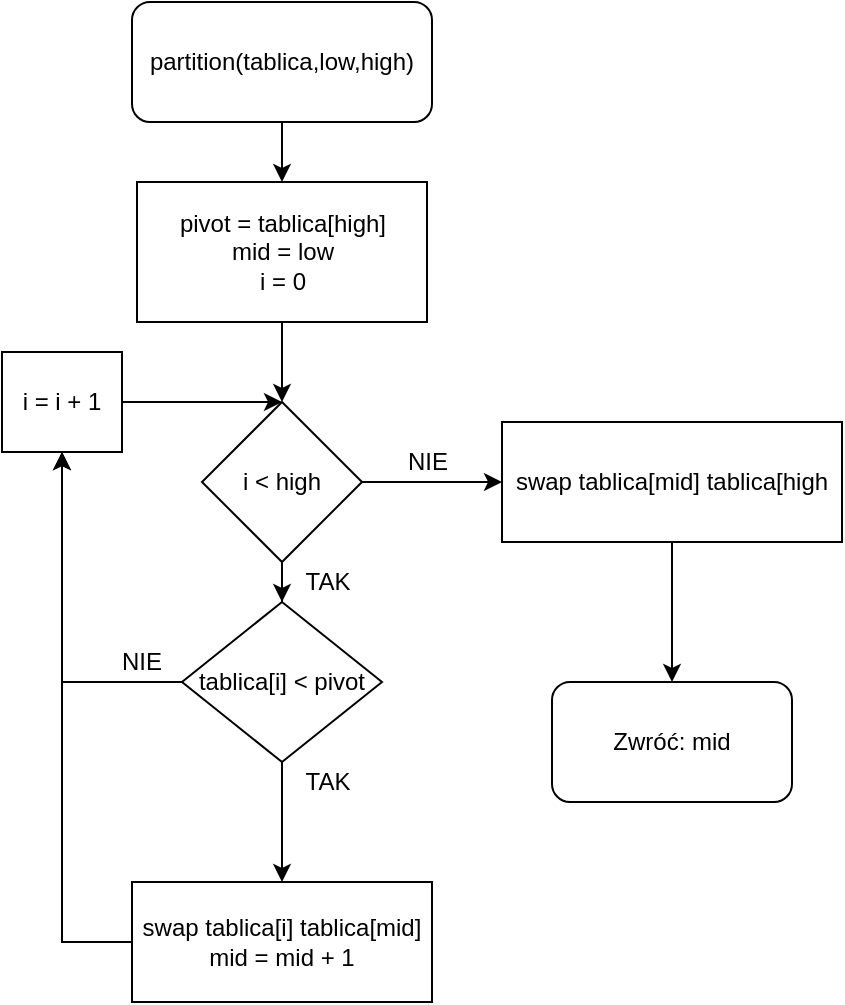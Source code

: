 <mxfile version="12.3.3" type="github" pages="1">
  <diagram id="YsxC-ZlGjBb-em1vkXXa" name="Page-1">
    <mxGraphModel dx="686" dy="770" grid="1" gridSize="10" guides="1" tooltips="1" connect="1" arrows="1" fold="1" page="1" pageScale="1" pageWidth="827" pageHeight="1169" math="0" shadow="0">
      <root>
        <mxCell id="0"/>
        <mxCell id="1" parent="0"/>
        <mxCell id="hKAloN6BpfvLNXl9TyT_-4" value="" style="edgeStyle=orthogonalEdgeStyle;rounded=0;orthogonalLoop=1;jettySize=auto;html=1;" edge="1" parent="1" source="hKAloN6BpfvLNXl9TyT_-1" target="hKAloN6BpfvLNXl9TyT_-3">
          <mxGeometry relative="1" as="geometry"/>
        </mxCell>
        <mxCell id="hKAloN6BpfvLNXl9TyT_-1" value="partition(tablica,low,high)" style="rounded=1;whiteSpace=wrap;html=1;" vertex="1" parent="1">
          <mxGeometry x="315" y="20" width="150" height="60" as="geometry"/>
        </mxCell>
        <mxCell id="hKAloN6BpfvLNXl9TyT_-6" value="" style="edgeStyle=orthogonalEdgeStyle;rounded=0;orthogonalLoop=1;jettySize=auto;html=1;" edge="1" parent="1" source="hKAloN6BpfvLNXl9TyT_-3" target="hKAloN6BpfvLNXl9TyT_-5">
          <mxGeometry relative="1" as="geometry"/>
        </mxCell>
        <mxCell id="hKAloN6BpfvLNXl9TyT_-3" value="pivot = tablica[high]&lt;br&gt;mid = low&lt;br&gt;i = 0" style="rounded=0;whiteSpace=wrap;html=1;" vertex="1" parent="1">
          <mxGeometry x="317.5" y="110" width="145" height="70" as="geometry"/>
        </mxCell>
        <mxCell id="hKAloN6BpfvLNXl9TyT_-8" value="" style="edgeStyle=orthogonalEdgeStyle;rounded=0;orthogonalLoop=1;jettySize=auto;html=1;" edge="1" parent="1" source="hKAloN6BpfvLNXl9TyT_-5" target="hKAloN6BpfvLNXl9TyT_-7">
          <mxGeometry relative="1" as="geometry"/>
        </mxCell>
        <mxCell id="hKAloN6BpfvLNXl9TyT_-19" style="edgeStyle=orthogonalEdgeStyle;rounded=0;orthogonalLoop=1;jettySize=auto;html=1;entryX=0;entryY=0.5;entryDx=0;entryDy=0;" edge="1" parent="1" source="hKAloN6BpfvLNXl9TyT_-5" target="hKAloN6BpfvLNXl9TyT_-18">
          <mxGeometry relative="1" as="geometry"/>
        </mxCell>
        <mxCell id="hKAloN6BpfvLNXl9TyT_-5" value="i &amp;lt; high" style="rhombus;whiteSpace=wrap;html=1;" vertex="1" parent="1">
          <mxGeometry x="350" y="220" width="80" height="80" as="geometry"/>
        </mxCell>
        <mxCell id="hKAloN6BpfvLNXl9TyT_-11" value="" style="edgeStyle=orthogonalEdgeStyle;rounded=0;orthogonalLoop=1;jettySize=auto;html=1;" edge="1" parent="1" source="hKAloN6BpfvLNXl9TyT_-7" target="hKAloN6BpfvLNXl9TyT_-10">
          <mxGeometry relative="1" as="geometry"/>
        </mxCell>
        <mxCell id="hKAloN6BpfvLNXl9TyT_-24" style="edgeStyle=orthogonalEdgeStyle;rounded=0;orthogonalLoop=1;jettySize=auto;html=1;entryX=0.5;entryY=1;entryDx=0;entryDy=0;" edge="1" parent="1" source="hKAloN6BpfvLNXl9TyT_-7" target="hKAloN6BpfvLNXl9TyT_-21">
          <mxGeometry relative="1" as="geometry"/>
        </mxCell>
        <mxCell id="hKAloN6BpfvLNXl9TyT_-7" value="tablica[i] &amp;lt; pivot" style="rhombus;whiteSpace=wrap;html=1;" vertex="1" parent="1">
          <mxGeometry x="340" y="320" width="100" height="80" as="geometry"/>
        </mxCell>
        <mxCell id="hKAloN6BpfvLNXl9TyT_-9" value="TAK" style="text;html=1;strokeColor=none;fillColor=none;align=center;verticalAlign=middle;whiteSpace=wrap;rounded=0;" vertex="1" parent="1">
          <mxGeometry x="393" y="300" width="40" height="20" as="geometry"/>
        </mxCell>
        <mxCell id="hKAloN6BpfvLNXl9TyT_-25" style="edgeStyle=orthogonalEdgeStyle;rounded=0;orthogonalLoop=1;jettySize=auto;html=1;entryX=0.5;entryY=1;entryDx=0;entryDy=0;" edge="1" parent="1" source="hKAloN6BpfvLNXl9TyT_-10" target="hKAloN6BpfvLNXl9TyT_-21">
          <mxGeometry relative="1" as="geometry"/>
        </mxCell>
        <mxCell id="hKAloN6BpfvLNXl9TyT_-10" value="swap tablica[i] tablica[mid]&lt;br&gt;mid = mid + 1" style="rounded=0;whiteSpace=wrap;html=1;" vertex="1" parent="1">
          <mxGeometry x="315" y="460" width="150" height="60" as="geometry"/>
        </mxCell>
        <mxCell id="hKAloN6BpfvLNXl9TyT_-12" value="TAK" style="text;html=1;strokeColor=none;fillColor=none;align=center;verticalAlign=middle;whiteSpace=wrap;rounded=0;" vertex="1" parent="1">
          <mxGeometry x="393" y="400" width="40" height="20" as="geometry"/>
        </mxCell>
        <mxCell id="hKAloN6BpfvLNXl9TyT_-17" value="NIE" style="text;html=1;strokeColor=none;fillColor=none;align=center;verticalAlign=middle;whiteSpace=wrap;rounded=0;" vertex="1" parent="1">
          <mxGeometry x="300" y="340" width="40" height="20" as="geometry"/>
        </mxCell>
        <mxCell id="hKAloN6BpfvLNXl9TyT_-27" style="edgeStyle=orthogonalEdgeStyle;rounded=0;orthogonalLoop=1;jettySize=auto;html=1;entryX=0.5;entryY=0;entryDx=0;entryDy=0;" edge="1" parent="1" source="hKAloN6BpfvLNXl9TyT_-18" target="hKAloN6BpfvLNXl9TyT_-26">
          <mxGeometry relative="1" as="geometry"/>
        </mxCell>
        <mxCell id="hKAloN6BpfvLNXl9TyT_-18" value="swap tablica[mid] tablica[high" style="rounded=0;whiteSpace=wrap;html=1;" vertex="1" parent="1">
          <mxGeometry x="500" y="230" width="170" height="60" as="geometry"/>
        </mxCell>
        <mxCell id="hKAloN6BpfvLNXl9TyT_-20" value="NIE" style="text;html=1;strokeColor=none;fillColor=none;align=center;verticalAlign=middle;whiteSpace=wrap;rounded=0;" vertex="1" parent="1">
          <mxGeometry x="442.5" y="240" width="40" height="20" as="geometry"/>
        </mxCell>
        <mxCell id="hKAloN6BpfvLNXl9TyT_-22" value="" style="edgeStyle=orthogonalEdgeStyle;rounded=0;orthogonalLoop=1;jettySize=auto;html=1;entryX=0.5;entryY=0;entryDx=0;entryDy=0;" edge="1" parent="1" source="hKAloN6BpfvLNXl9TyT_-21" target="hKAloN6BpfvLNXl9TyT_-5">
          <mxGeometry relative="1" as="geometry">
            <Array as="points">
              <mxPoint x="370" y="220"/>
              <mxPoint x="370" y="220"/>
            </Array>
          </mxGeometry>
        </mxCell>
        <mxCell id="hKAloN6BpfvLNXl9TyT_-21" value="i = i + 1" style="rounded=0;whiteSpace=wrap;html=1;" vertex="1" parent="1">
          <mxGeometry x="250" y="195" width="60" height="50" as="geometry"/>
        </mxCell>
        <mxCell id="hKAloN6BpfvLNXl9TyT_-26" value="Zwróć: mid" style="rounded=1;whiteSpace=wrap;html=1;" vertex="1" parent="1">
          <mxGeometry x="525" y="360" width="120" height="60" as="geometry"/>
        </mxCell>
      </root>
    </mxGraphModel>
  </diagram>
</mxfile>
